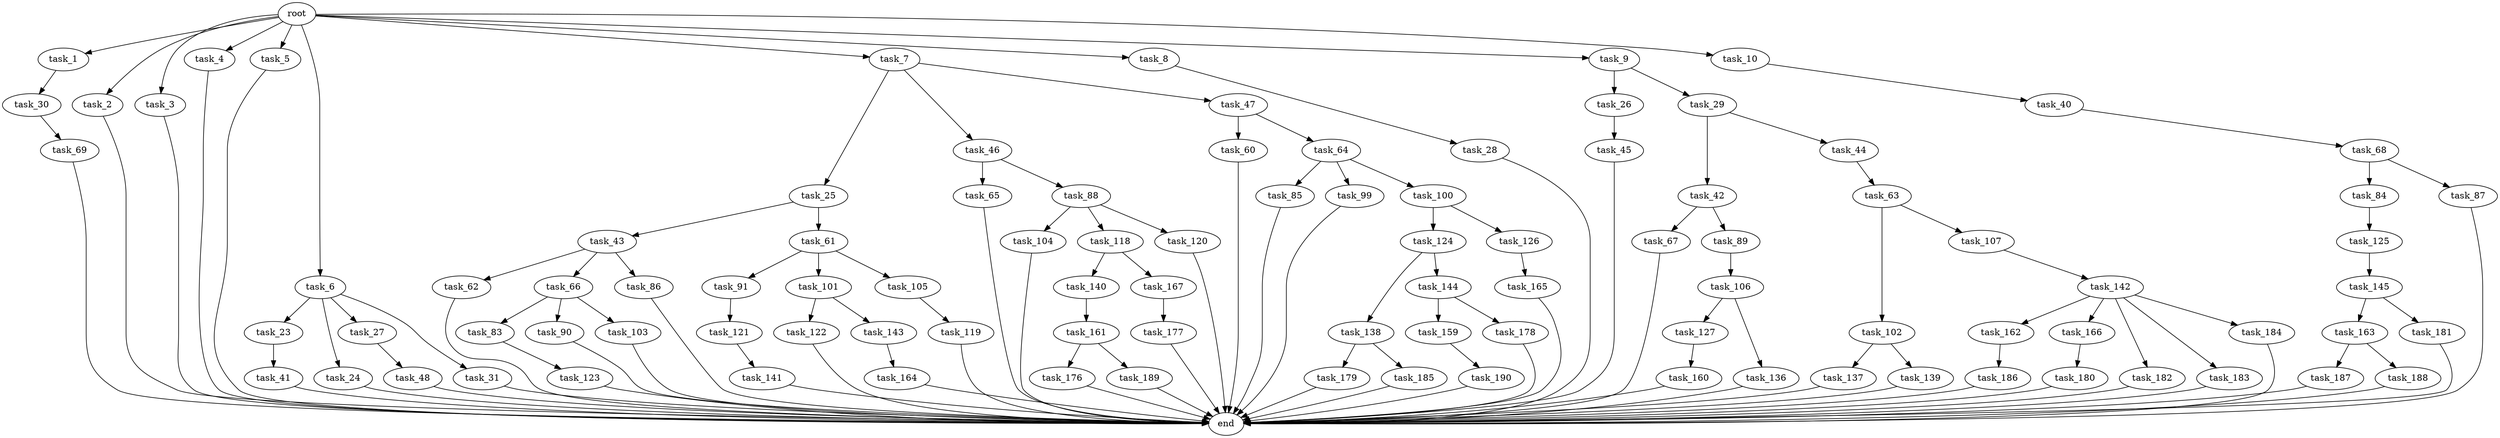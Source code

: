 digraph G {
  root [size="0.000000"];
  task_1 [size="102.400000"];
  task_2 [size="102.400000"];
  task_3 [size="102.400000"];
  task_4 [size="102.400000"];
  task_5 [size="102.400000"];
  task_6 [size="102.400000"];
  task_7 [size="102.400000"];
  task_8 [size="102.400000"];
  task_9 [size="102.400000"];
  task_10 [size="102.400000"];
  task_23 [size="21474836480.000000"];
  task_24 [size="21474836480.000000"];
  task_25 [size="85899345920.000000"];
  task_26 [size="3435973836.800000"];
  task_27 [size="21474836480.000000"];
  task_28 [size="30923764531.200001"];
  task_29 [size="3435973836.800000"];
  task_30 [size="7730941132.800000"];
  task_31 [size="21474836480.000000"];
  task_40 [size="13743895347.200001"];
  task_41 [size="69578470195.199997"];
  task_42 [size="3435973836.800000"];
  task_43 [size="42090679500.800003"];
  task_44 [size="3435973836.800000"];
  task_45 [size="42090679500.800003"];
  task_46 [size="85899345920.000000"];
  task_47 [size="85899345920.000000"];
  task_48 [size="21474836480.000000"];
  task_60 [size="42090679500.800003"];
  task_61 [size="42090679500.800003"];
  task_62 [size="7730941132.800000"];
  task_63 [size="42090679500.800003"];
  task_64 [size="42090679500.800003"];
  task_65 [size="42090679500.800003"];
  task_66 [size="7730941132.800000"];
  task_67 [size="3435973836.800000"];
  task_68 [size="21474836480.000000"];
  task_69 [size="21474836480.000000"];
  task_83 [size="21474836480.000000"];
  task_84 [size="85899345920.000000"];
  task_85 [size="42090679500.800003"];
  task_86 [size="7730941132.800000"];
  task_87 [size="85899345920.000000"];
  task_88 [size="42090679500.800003"];
  task_89 [size="3435973836.800000"];
  task_90 [size="21474836480.000000"];
  task_91 [size="30923764531.200001"];
  task_99 [size="42090679500.800003"];
  task_100 [size="42090679500.800003"];
  task_101 [size="30923764531.200001"];
  task_102 [size="69578470195.199997"];
  task_103 [size="21474836480.000000"];
  task_104 [size="7730941132.800000"];
  task_105 [size="30923764531.200001"];
  task_106 [size="42090679500.800003"];
  task_107 [size="69578470195.199997"];
  task_118 [size="7730941132.800000"];
  task_119 [size="30923764531.200001"];
  task_120 [size="7730941132.800000"];
  task_121 [size="13743895347.200001"];
  task_122 [size="13743895347.200001"];
  task_123 [size="13743895347.200001"];
  task_124 [size="7730941132.800000"];
  task_125 [size="54975581388.800003"];
  task_126 [size="7730941132.800000"];
  task_127 [size="13743895347.200001"];
  task_136 [size="13743895347.200001"];
  task_137 [size="7730941132.800000"];
  task_138 [size="42090679500.800003"];
  task_139 [size="7730941132.800000"];
  task_140 [size="13743895347.200001"];
  task_141 [size="13743895347.200001"];
  task_142 [size="85899345920.000000"];
  task_143 [size="13743895347.200001"];
  task_144 [size="42090679500.800003"];
  task_145 [size="69578470195.199997"];
  task_159 [size="42090679500.800003"];
  task_160 [size="7730941132.800000"];
  task_161 [size="13743895347.200001"];
  task_162 [size="54975581388.800003"];
  task_163 [size="13743895347.200001"];
  task_164 [size="54975581388.800003"];
  task_165 [size="42090679500.800003"];
  task_166 [size="54975581388.800003"];
  task_167 [size="13743895347.200001"];
  task_176 [size="7730941132.800000"];
  task_177 [size="3435973836.800000"];
  task_178 [size="42090679500.800003"];
  task_179 [size="69578470195.199997"];
  task_180 [size="3435973836.800000"];
  task_181 [size="13743895347.200001"];
  task_182 [size="54975581388.800003"];
  task_183 [size="54975581388.800003"];
  task_184 [size="54975581388.800003"];
  task_185 [size="69578470195.199997"];
  task_186 [size="7730941132.800000"];
  task_187 [size="13743895347.200001"];
  task_188 [size="13743895347.200001"];
  task_189 [size="7730941132.800000"];
  task_190 [size="69578470195.199997"];
  end [size="0.000000"];

  root -> task_1 [size="1.000000"];
  root -> task_2 [size="1.000000"];
  root -> task_3 [size="1.000000"];
  root -> task_4 [size="1.000000"];
  root -> task_5 [size="1.000000"];
  root -> task_6 [size="1.000000"];
  root -> task_7 [size="1.000000"];
  root -> task_8 [size="1.000000"];
  root -> task_9 [size="1.000000"];
  root -> task_10 [size="1.000000"];
  task_1 -> task_30 [size="75497472.000000"];
  task_2 -> end [size="1.000000"];
  task_3 -> end [size="1.000000"];
  task_4 -> end [size="1.000000"];
  task_5 -> end [size="1.000000"];
  task_6 -> task_23 [size="209715200.000000"];
  task_6 -> task_24 [size="209715200.000000"];
  task_6 -> task_27 [size="209715200.000000"];
  task_6 -> task_31 [size="209715200.000000"];
  task_7 -> task_25 [size="838860800.000000"];
  task_7 -> task_46 [size="838860800.000000"];
  task_7 -> task_47 [size="838860800.000000"];
  task_8 -> task_28 [size="301989888.000000"];
  task_9 -> task_26 [size="33554432.000000"];
  task_9 -> task_29 [size="33554432.000000"];
  task_10 -> task_40 [size="134217728.000000"];
  task_23 -> task_41 [size="679477248.000000"];
  task_24 -> end [size="1.000000"];
  task_25 -> task_43 [size="411041792.000000"];
  task_25 -> task_61 [size="411041792.000000"];
  task_26 -> task_45 [size="411041792.000000"];
  task_27 -> task_48 [size="209715200.000000"];
  task_28 -> end [size="1.000000"];
  task_29 -> task_42 [size="33554432.000000"];
  task_29 -> task_44 [size="33554432.000000"];
  task_30 -> task_69 [size="209715200.000000"];
  task_31 -> end [size="1.000000"];
  task_40 -> task_68 [size="209715200.000000"];
  task_41 -> end [size="1.000000"];
  task_42 -> task_67 [size="33554432.000000"];
  task_42 -> task_89 [size="33554432.000000"];
  task_43 -> task_62 [size="75497472.000000"];
  task_43 -> task_66 [size="75497472.000000"];
  task_43 -> task_86 [size="75497472.000000"];
  task_44 -> task_63 [size="411041792.000000"];
  task_45 -> end [size="1.000000"];
  task_46 -> task_65 [size="411041792.000000"];
  task_46 -> task_88 [size="411041792.000000"];
  task_47 -> task_60 [size="411041792.000000"];
  task_47 -> task_64 [size="411041792.000000"];
  task_48 -> end [size="1.000000"];
  task_60 -> end [size="1.000000"];
  task_61 -> task_91 [size="301989888.000000"];
  task_61 -> task_101 [size="301989888.000000"];
  task_61 -> task_105 [size="301989888.000000"];
  task_62 -> end [size="1.000000"];
  task_63 -> task_102 [size="679477248.000000"];
  task_63 -> task_107 [size="679477248.000000"];
  task_64 -> task_85 [size="411041792.000000"];
  task_64 -> task_99 [size="411041792.000000"];
  task_64 -> task_100 [size="411041792.000000"];
  task_65 -> end [size="1.000000"];
  task_66 -> task_83 [size="209715200.000000"];
  task_66 -> task_90 [size="209715200.000000"];
  task_66 -> task_103 [size="209715200.000000"];
  task_67 -> end [size="1.000000"];
  task_68 -> task_84 [size="838860800.000000"];
  task_68 -> task_87 [size="838860800.000000"];
  task_69 -> end [size="1.000000"];
  task_83 -> task_123 [size="134217728.000000"];
  task_84 -> task_125 [size="536870912.000000"];
  task_85 -> end [size="1.000000"];
  task_86 -> end [size="1.000000"];
  task_87 -> end [size="1.000000"];
  task_88 -> task_104 [size="75497472.000000"];
  task_88 -> task_118 [size="75497472.000000"];
  task_88 -> task_120 [size="75497472.000000"];
  task_89 -> task_106 [size="411041792.000000"];
  task_90 -> end [size="1.000000"];
  task_91 -> task_121 [size="134217728.000000"];
  task_99 -> end [size="1.000000"];
  task_100 -> task_124 [size="75497472.000000"];
  task_100 -> task_126 [size="75497472.000000"];
  task_101 -> task_122 [size="134217728.000000"];
  task_101 -> task_143 [size="134217728.000000"];
  task_102 -> task_137 [size="75497472.000000"];
  task_102 -> task_139 [size="75497472.000000"];
  task_103 -> end [size="1.000000"];
  task_104 -> end [size="1.000000"];
  task_105 -> task_119 [size="301989888.000000"];
  task_106 -> task_127 [size="134217728.000000"];
  task_106 -> task_136 [size="134217728.000000"];
  task_107 -> task_142 [size="838860800.000000"];
  task_118 -> task_140 [size="134217728.000000"];
  task_118 -> task_167 [size="134217728.000000"];
  task_119 -> end [size="1.000000"];
  task_120 -> end [size="1.000000"];
  task_121 -> task_141 [size="134217728.000000"];
  task_122 -> end [size="1.000000"];
  task_123 -> end [size="1.000000"];
  task_124 -> task_138 [size="411041792.000000"];
  task_124 -> task_144 [size="411041792.000000"];
  task_125 -> task_145 [size="679477248.000000"];
  task_126 -> task_165 [size="411041792.000000"];
  task_127 -> task_160 [size="75497472.000000"];
  task_136 -> end [size="1.000000"];
  task_137 -> end [size="1.000000"];
  task_138 -> task_179 [size="679477248.000000"];
  task_138 -> task_185 [size="679477248.000000"];
  task_139 -> end [size="1.000000"];
  task_140 -> task_161 [size="134217728.000000"];
  task_141 -> end [size="1.000000"];
  task_142 -> task_162 [size="536870912.000000"];
  task_142 -> task_166 [size="536870912.000000"];
  task_142 -> task_182 [size="536870912.000000"];
  task_142 -> task_183 [size="536870912.000000"];
  task_142 -> task_184 [size="536870912.000000"];
  task_143 -> task_164 [size="536870912.000000"];
  task_144 -> task_159 [size="411041792.000000"];
  task_144 -> task_178 [size="411041792.000000"];
  task_145 -> task_163 [size="134217728.000000"];
  task_145 -> task_181 [size="134217728.000000"];
  task_159 -> task_190 [size="679477248.000000"];
  task_160 -> end [size="1.000000"];
  task_161 -> task_176 [size="75497472.000000"];
  task_161 -> task_189 [size="75497472.000000"];
  task_162 -> task_186 [size="75497472.000000"];
  task_163 -> task_187 [size="134217728.000000"];
  task_163 -> task_188 [size="134217728.000000"];
  task_164 -> end [size="1.000000"];
  task_165 -> end [size="1.000000"];
  task_166 -> task_180 [size="33554432.000000"];
  task_167 -> task_177 [size="33554432.000000"];
  task_176 -> end [size="1.000000"];
  task_177 -> end [size="1.000000"];
  task_178 -> end [size="1.000000"];
  task_179 -> end [size="1.000000"];
  task_180 -> end [size="1.000000"];
  task_181 -> end [size="1.000000"];
  task_182 -> end [size="1.000000"];
  task_183 -> end [size="1.000000"];
  task_184 -> end [size="1.000000"];
  task_185 -> end [size="1.000000"];
  task_186 -> end [size="1.000000"];
  task_187 -> end [size="1.000000"];
  task_188 -> end [size="1.000000"];
  task_189 -> end [size="1.000000"];
  task_190 -> end [size="1.000000"];
}
